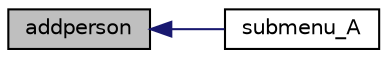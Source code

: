 digraph "addperson"
{
 // INTERACTIVE_SVG=YES
  edge [fontname="Helvetica",fontsize="10",labelfontname="Helvetica",labelfontsize="10"];
  node [fontname="Helvetica",fontsize="10",shape=record];
  rankdir="LR";
  Node1 [label="addperson",height=0.2,width=0.4,color="black", fillcolor="grey75", style="filled" fontcolor="black"];
  Node1 -> Node2 [dir="back",color="midnightblue",fontsize="10",style="solid",fontname="Helvetica"];
  Node2 [label="submenu_A",height=0.2,width=0.4,color="black", fillcolor="white", style="filled",URL="$d0/d1b/gaspump_8cpp.html#a4d0e26307661b665858ff3f256aadbd9"];
}
